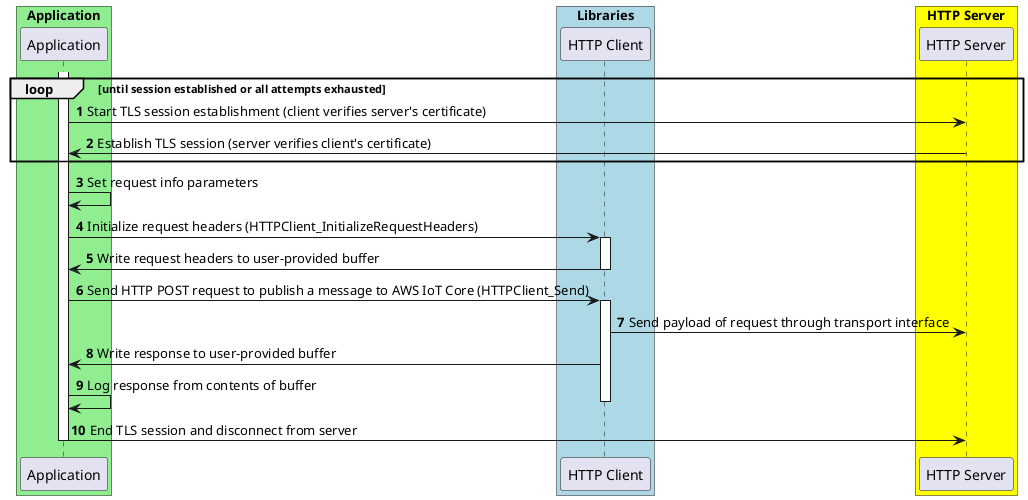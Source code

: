 @startuml
skinparam classFontSize 8
skinparam classFontName Helvetica
autonumber

box "Application" #LightGreen
    participant "Application" as application
end box

box "Libraries" #LightBlue
    participant "HTTP Client" as http
end box

box "HTTP Server" #Yellow
    participant "HTTP Server" as server
end box

activate application
loop until session established or all attempts exhausted
application -> server : Start TLS session establishment (client verifies server's certificate)
server -> application : Establish TLS session (server verifies client's certificate)
end

application -> application: Set request info parameters
application -> http: Initialize request headers (HTTPClient_InitializeRequestHeaders)
activate http
http -> application : Write request headers to user-provided buffer
deactivate http

application -> http: Send HTTP POST request to publish a message to AWS IoT Core (HTTPClient_Send)
activate http
http -> server: Send payload of request through transport interface
http -> application : Write response to user-provided buffer
application -> application: Log response from contents of buffer
deactivate http

application -> server: End TLS session and disconnect from server

deactivate application

@enduml
